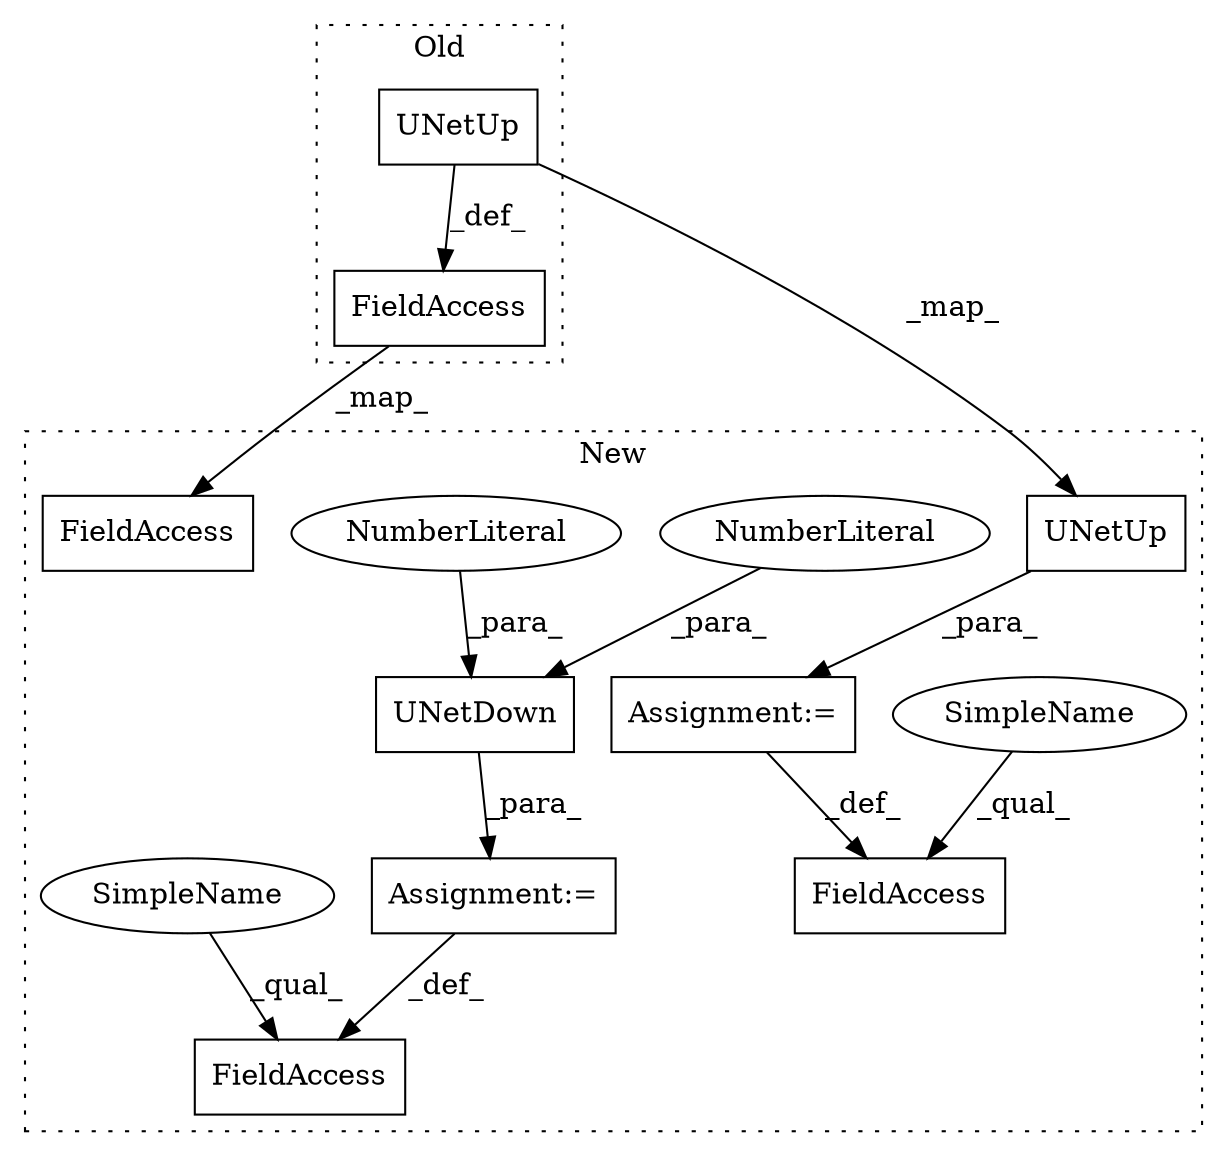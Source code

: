 digraph G {
subgraph cluster0 {
1 [label="UNetUp" a="32" s="1814,1827" l="7,1" shape="box"];
11 [label="FieldAccess" a="22" s="1805" l="8" shape="box"];
label = "Old";
style="dotted";
}
subgraph cluster1 {
2 [label="UNetUp" a="32" s="1887,1900" l="7,1" shape="box"];
3 [label="FieldAccess" a="22" s="1878" l="8" shape="box"];
4 [label="FieldAccess" a="22" s="1671" l="10" shape="box"];
5 [label="UNetDown" a="32" s="1682,1702" l="9,1" shape="box"];
6 [label="NumberLiteral" a="34" s="1695" l="3" shape="ellipse"];
7 [label="NumberLiteral" a="34" s="1691" l="3" shape="ellipse"];
8 [label="Assignment:=" a="7" s="1681" l="1" shape="box"];
9 [label="Assignment:=" a="7" s="1886" l="1" shape="box"];
10 [label="FieldAccess" a="22" s="1848" l="8" shape="box"];
12 [label="SimpleName" a="42" s="1878" l="4" shape="ellipse"];
13 [label="SimpleName" a="42" s="1671" l="4" shape="ellipse"];
label = "New";
style="dotted";
}
1 -> 2 [label="_map_"];
1 -> 11 [label="_def_"];
2 -> 9 [label="_para_"];
5 -> 8 [label="_para_"];
6 -> 5 [label="_para_"];
7 -> 5 [label="_para_"];
8 -> 4 [label="_def_"];
9 -> 3 [label="_def_"];
11 -> 10 [label="_map_"];
12 -> 3 [label="_qual_"];
13 -> 4 [label="_qual_"];
}